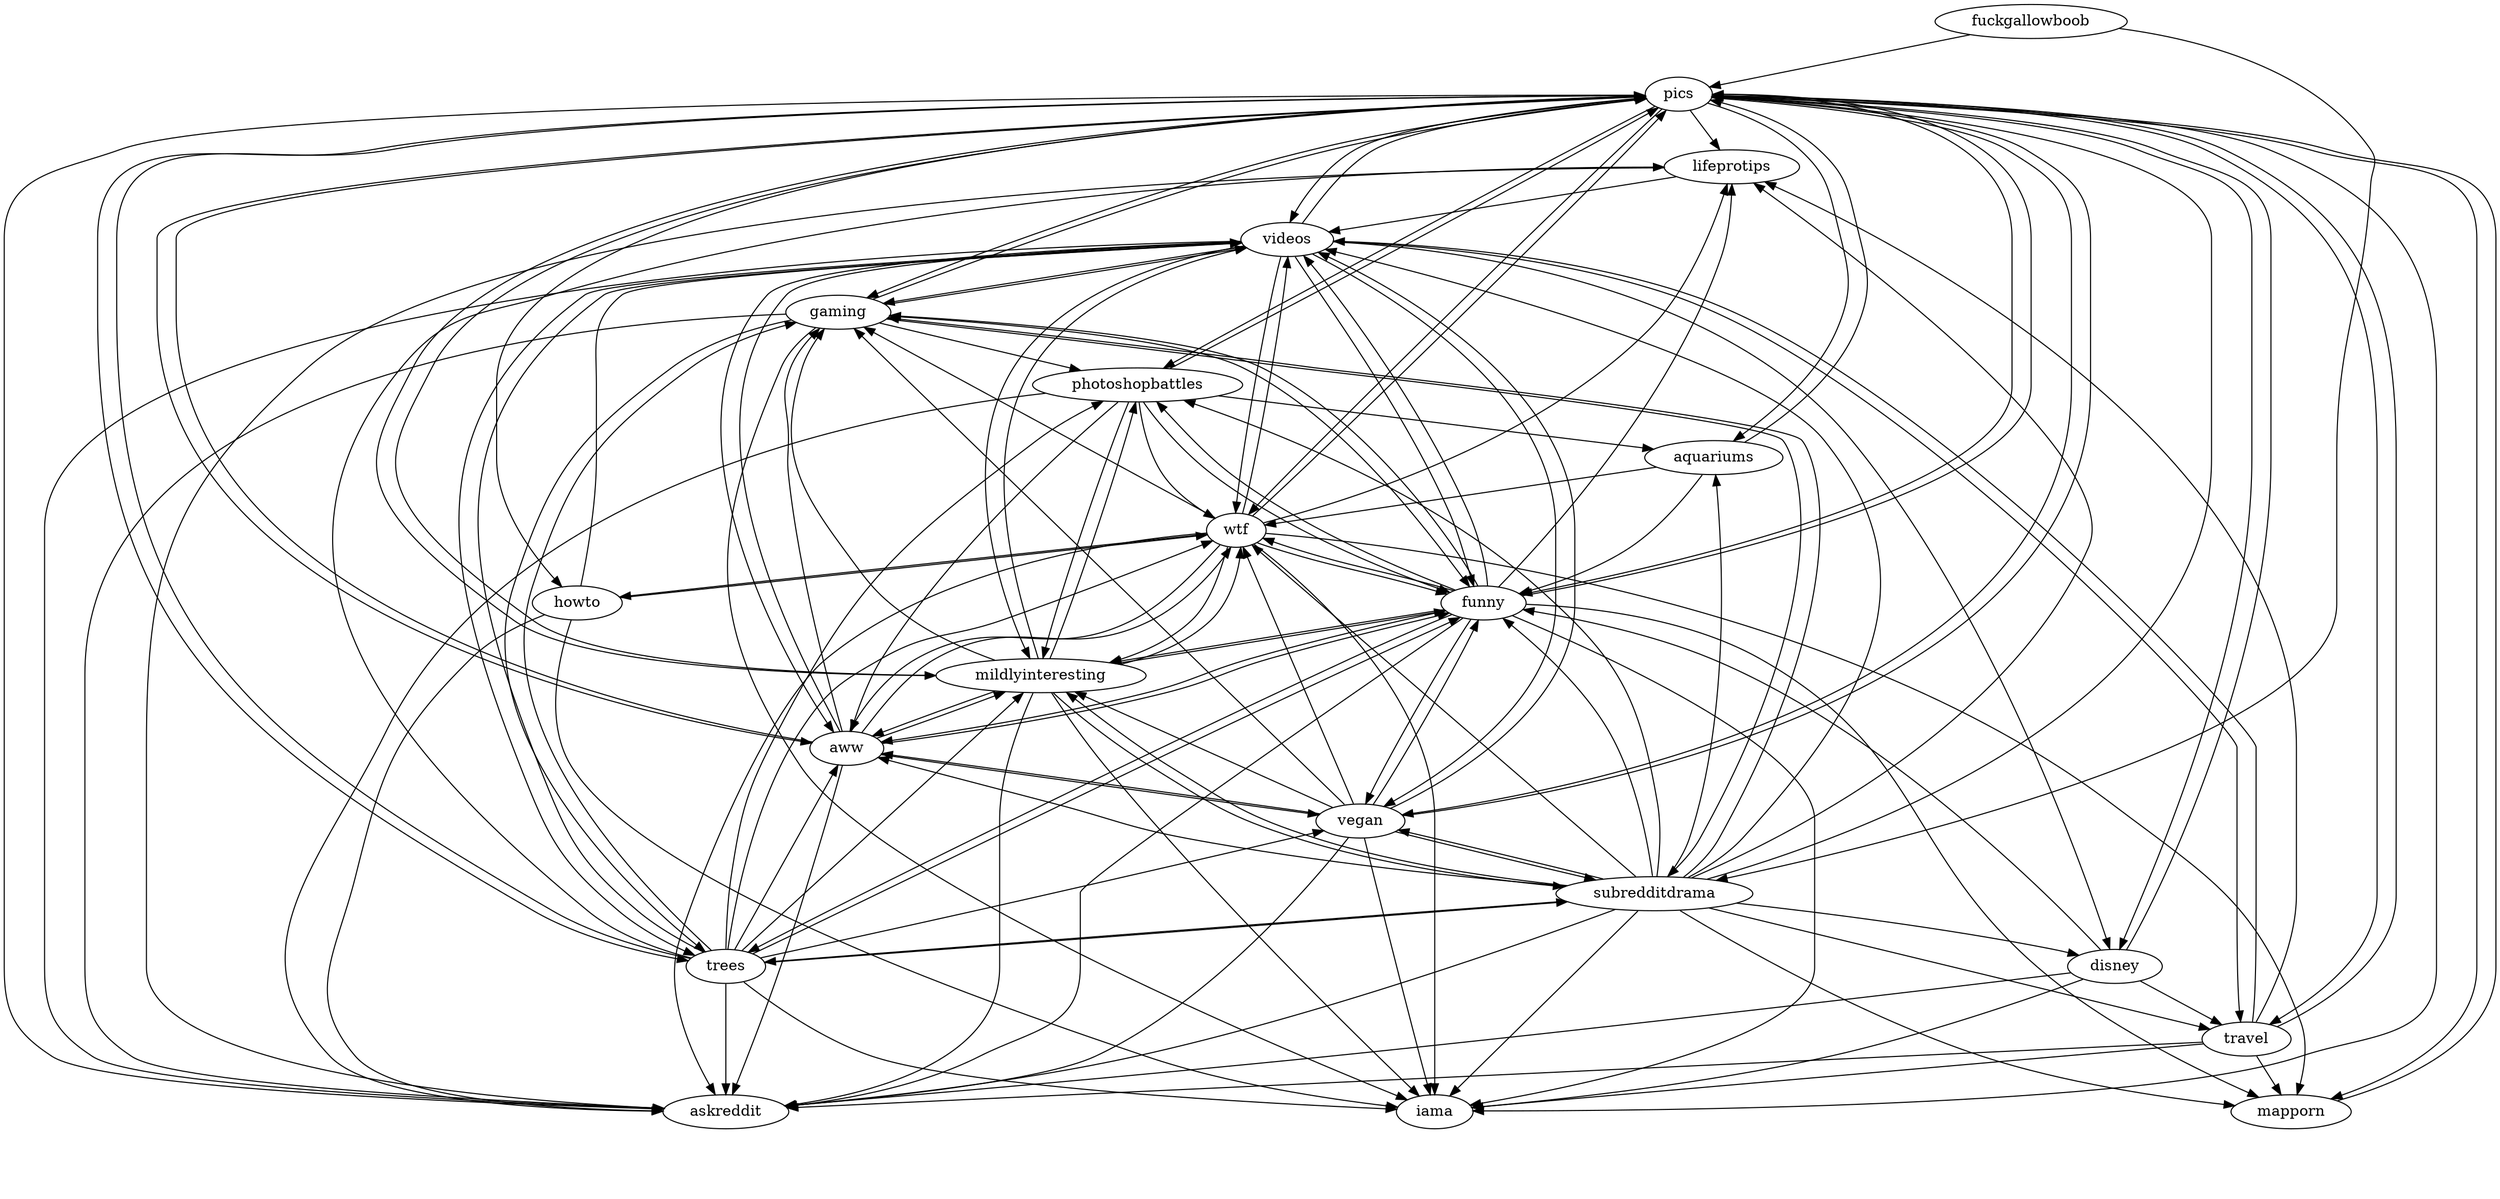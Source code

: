 /*****
 
*****/

digraph G {
  graph [splines=true overlap=false]
  node  [shape=ellipse, width=0.3, height=0.3]
  31924 [label="fuckgallowboob"];
  15 [label="pics"];
  28 [label="subredditdrama"];
  7 [label="lifeprotips"];
  19 [label="funny"];
  43 [label="askreddit"];
  57 [label="trees"];
  73 [label="vegan"];
  74 [label="disney"];
  85 [label="iama"];
  98 [label="videos"];
  106 [label="aww"];
  152 [label="wtf"];
  164 [label="photoshopbattles"];
  169 [label="mildlyinteresting"];
  173 [label="mapporn"];
  179 [label="travel"];
  191 [label="aquariums"];
  206 [label="gaming"];
  223 [label="howto"];
  31924 -> 15;
  31924 -> 28;
  15 -> 7;
  15 -> 19;
  15 -> 43;
  15 -> 57;
  15 -> 73;
  15 -> 74;
  15 -> 85;
  15 -> 98;
  15 -> 106;
  15 -> 152;
  15 -> 164;
  15 -> 169;
  15 -> 173;
  15 -> 179;
  15 -> 191;
  15 -> 206;
  15 -> 223;
  28 -> 7;
  28 -> 15;
  28 -> 19;
  28 -> 43;
  28 -> 57;
  28 -> 73;
  28 -> 74;
  28 -> 85;
  28 -> 98;
  28 -> 106;
  28 -> 152;
  28 -> 164;
  28 -> 169;
  28 -> 173;
  28 -> 179;
  28 -> 191;
  28 -> 206;
  7 -> 43;
  7 -> 98;
  19 -> 7;
  19 -> 15;
  19 -> 43;
  19 -> 57;
  19 -> 73;
  19 -> 85;
  19 -> 98;
  19 -> 106;
  19 -> 152;
  19 -> 164;
  19 -> 169;
  19 -> 173;
  19 -> 206;
  57 -> 7;
  57 -> 15;
  57 -> 19;
  57 -> 28;
  57 -> 43;
  57 -> 73;
  57 -> 85;
  57 -> 98;
  57 -> 106;
  57 -> 152;
  57 -> 164;
  57 -> 169;
  57 -> 206;
  73 -> 15;
  73 -> 19;
  73 -> 28;
  73 -> 43;
  73 -> 85;
  73 -> 98;
  73 -> 106;
  73 -> 152;
  73 -> 169;
  73 -> 206;
  74 -> 15;
  74 -> 19;
  74 -> 43;
  74 -> 85;
  74 -> 179;
  98 -> 15;
  98 -> 19;
  98 -> 43;
  98 -> 57;
  98 -> 73;
  98 -> 74;
  98 -> 106;
  98 -> 152;
  98 -> 169;
  98 -> 179;
  98 -> 206;
  106 -> 15;
  106 -> 19;
  106 -> 43;
  106 -> 73;
  106 -> 98;
  106 -> 152;
  106 -> 169;
  106 -> 206;
  152 -> 7;
  152 -> 15;
  152 -> 19;
  152 -> 43;
  152 -> 85;
  152 -> 98;
  152 -> 106;
  152 -> 169;
  152 -> 173;
  152 -> 206;
  152 -> 223;
  164 -> 15;
  164 -> 19;
  164 -> 43;
  164 -> 106;
  164 -> 152;
  164 -> 169;
  164 -> 191;
  169 -> 15;
  169 -> 19;
  169 -> 28;
  169 -> 43;
  169 -> 85;
  169 -> 98;
  169 -> 106;
  169 -> 152;
  169 -> 164;
  169 -> 206;
  173 -> 15;
  179 -> 7;
  179 -> 15;
  179 -> 43;
  179 -> 85;
  179 -> 98;
  179 -> 173;
  191 -> 15;
  191 -> 19;
  191 -> 152;
  206 -> 15;
  206 -> 19;
  206 -> 28;
  206 -> 43;
  206 -> 57;
  206 -> 85;
  206 -> 98;
  206 -> 164;
  223 -> 43;
  223 -> 85;
  223 -> 98;
  223 -> 152;
  label = "\n \n";  fontsize=24;
}
